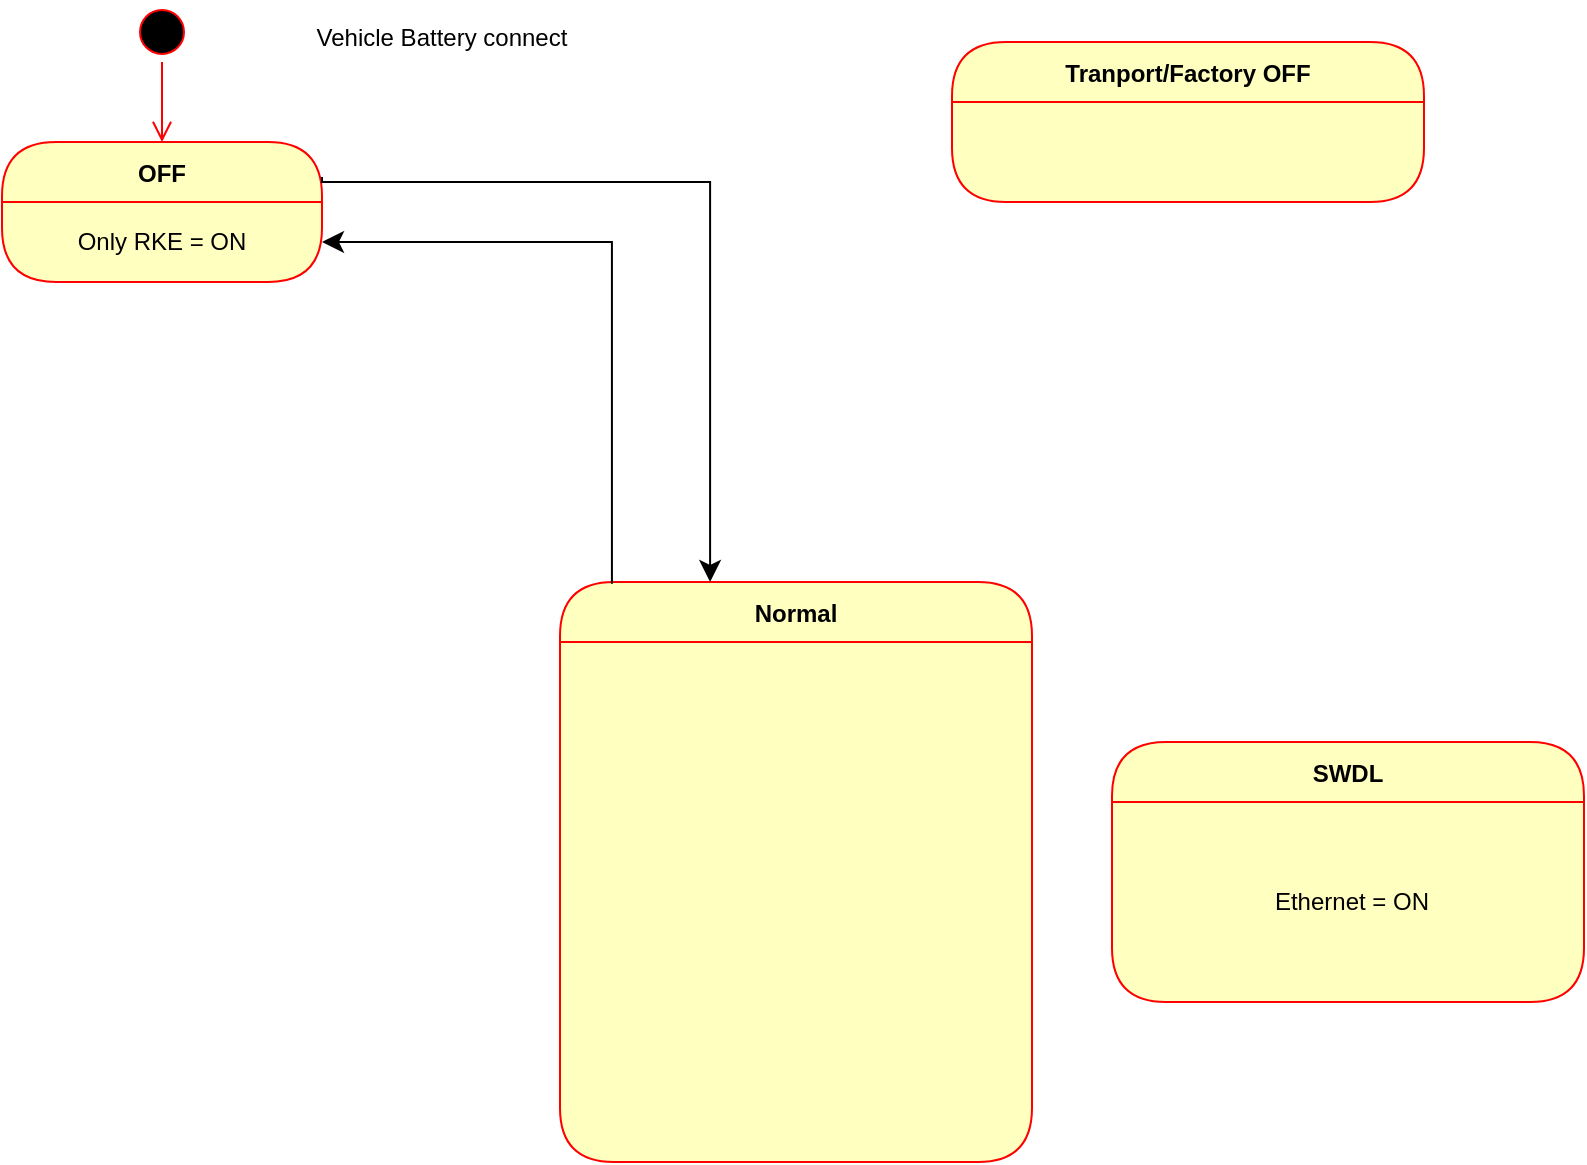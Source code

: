 <mxfile version="24.7.7">
  <diagram name="第 1 页" id="jBIgA9G6q5vrGvMzInNn">
    <mxGraphModel dx="1426" dy="749" grid="1" gridSize="10" guides="1" tooltips="1" connect="1" arrows="1" fold="1" page="1" pageScale="1" pageWidth="827" pageHeight="1169" math="0" shadow="0">
      <root>
        <mxCell id="0" />
        <mxCell id="1" parent="0" />
        <mxCell id="bTz3waCNItCcmKSCGlIO-1" value="OFF" style="swimlane;fontStyle=1;align=center;verticalAlign=middle;childLayout=stackLayout;horizontal=1;startSize=30;horizontalStack=0;resizeParent=0;resizeLast=1;container=0;fontColor=#000000;collapsible=0;rounded=1;arcSize=30;strokeColor=#ff0000;fillColor=#ffffc0;swimlaneFillColor=#ffffc0;dropTarget=0;" vertex="1" parent="1">
          <mxGeometry x="55" y="260" width="160" height="70" as="geometry" />
        </mxCell>
        <mxCell id="bTz3waCNItCcmKSCGlIO-2" value="Only RKE = ON" style="text;html=1;strokeColor=none;fillColor=none;align=center;verticalAlign=middle;spacingLeft=4;spacingRight=4;whiteSpace=wrap;overflow=hidden;rotatable=0;fontColor=#000000;" vertex="1" parent="bTz3waCNItCcmKSCGlIO-1">
          <mxGeometry y="30" width="160" height="40" as="geometry" />
        </mxCell>
        <mxCell id="bTz3waCNItCcmKSCGlIO-5" value="Vehicle Battery connect&lt;div&gt;&lt;br&gt;&lt;/div&gt;" style="text;strokeColor=none;align=center;fillColor=none;html=1;verticalAlign=middle;whiteSpace=wrap;rounded=0;" vertex="1" parent="1">
          <mxGeometry x="200" y="200" width="150" height="30" as="geometry" />
        </mxCell>
        <mxCell id="bTz3waCNItCcmKSCGlIO-6" value="" style="edgeStyle=elbowEdgeStyle;elbow=vertical;endArrow=classic;html=1;curved=0;rounded=0;endSize=8;startSize=8;" edge="1" parent="1">
          <mxGeometry width="50" height="50" relative="1" as="geometry">
            <mxPoint x="390" y="560" as="sourcePoint" />
            <mxPoint x="440" y="510" as="targetPoint" />
          </mxGeometry>
        </mxCell>
        <mxCell id="bTz3waCNItCcmKSCGlIO-8" value="Normal" style="swimlane;fontStyle=1;align=center;verticalAlign=middle;childLayout=stackLayout;horizontal=1;startSize=30;horizontalStack=0;resizeParent=0;resizeLast=1;container=0;fontColor=#000000;collapsible=0;rounded=1;arcSize=30;strokeColor=#ff0000;fillColor=#ffffc0;swimlaneFillColor=#ffffc0;dropTarget=0;" vertex="1" parent="1">
          <mxGeometry x="334" y="480" width="236" height="290" as="geometry" />
        </mxCell>
        <mxCell id="bTz3waCNItCcmKSCGlIO-14" value="" style="ellipse;html=1;shape=startState;fillColor=#000000;strokeColor=#ff0000;" vertex="1" parent="1">
          <mxGeometry x="120" y="190" width="30" height="30" as="geometry" />
        </mxCell>
        <mxCell id="bTz3waCNItCcmKSCGlIO-15" value="" style="edgeStyle=orthogonalEdgeStyle;html=1;verticalAlign=bottom;endArrow=open;endSize=8;strokeColor=#ff0000;rounded=0;entryX=0.5;entryY=0;entryDx=0;entryDy=0;" edge="1" source="bTz3waCNItCcmKSCGlIO-14" parent="1" target="bTz3waCNItCcmKSCGlIO-1">
          <mxGeometry relative="1" as="geometry">
            <mxPoint x="200" y="290" as="targetPoint" />
          </mxGeometry>
        </mxCell>
        <mxCell id="bTz3waCNItCcmKSCGlIO-20" value="" style="edgeStyle=elbowEdgeStyle;elbow=vertical;endArrow=classic;html=1;curved=0;rounded=0;endSize=8;startSize=8;exitX=1;exitY=0.25;exitDx=0;exitDy=0;entryX=0.318;entryY=0;entryDx=0;entryDy=0;entryPerimeter=0;" edge="1" parent="1" source="bTz3waCNItCcmKSCGlIO-1" target="bTz3waCNItCcmKSCGlIO-8">
          <mxGeometry width="50" height="50" relative="1" as="geometry">
            <mxPoint x="270" y="300" as="sourcePoint" />
            <mxPoint x="320" y="250" as="targetPoint" />
            <Array as="points">
              <mxPoint x="280" y="280" />
              <mxPoint x="330" y="300" />
            </Array>
          </mxGeometry>
        </mxCell>
        <mxCell id="bTz3waCNItCcmKSCGlIO-21" value="" style="edgeStyle=elbowEdgeStyle;elbow=vertical;endArrow=classic;html=1;curved=0;rounded=0;endSize=8;startSize=8;exitX=0.11;exitY=0.003;exitDx=0;exitDy=0;exitPerimeter=0;entryX=1;entryY=0.5;entryDx=0;entryDy=0;" edge="1" parent="1" source="bTz3waCNItCcmKSCGlIO-8" target="bTz3waCNItCcmKSCGlIO-2">
          <mxGeometry width="50" height="50" relative="1" as="geometry">
            <mxPoint x="340" y="420" as="sourcePoint" />
            <mxPoint x="250" y="330" as="targetPoint" />
            <Array as="points">
              <mxPoint x="290" y="310" />
              <mxPoint x="131.5" y="430" />
            </Array>
          </mxGeometry>
        </mxCell>
        <mxCell id="bTz3waCNItCcmKSCGlIO-22" value="Tranport/Factory OFF" style="swimlane;fontStyle=1;align=center;verticalAlign=middle;childLayout=stackLayout;horizontal=1;startSize=30;horizontalStack=0;resizeParent=0;resizeLast=1;container=0;fontColor=#000000;collapsible=0;rounded=1;arcSize=30;strokeColor=#ff0000;fillColor=#ffffc0;swimlaneFillColor=#ffffc0;dropTarget=0;" vertex="1" parent="1">
          <mxGeometry x="530" y="210" width="236" height="80" as="geometry" />
        </mxCell>
        <mxCell id="bTz3waCNItCcmKSCGlIO-23" value="SWDL" style="swimlane;fontStyle=1;align=center;verticalAlign=middle;childLayout=stackLayout;horizontal=1;startSize=30;horizontalStack=0;resizeParent=0;resizeLast=1;container=0;fontColor=#000000;collapsible=0;rounded=1;arcSize=30;strokeColor=#ff0000;fillColor=#ffffc0;swimlaneFillColor=#ffffc0;dropTarget=0;" vertex="1" parent="1">
          <mxGeometry x="610" y="560" width="236" height="130" as="geometry" />
        </mxCell>
        <mxCell id="bTz3waCNItCcmKSCGlIO-24" value="Ethernet = ON" style="text;strokeColor=none;align=center;fillColor=none;html=1;verticalAlign=middle;whiteSpace=wrap;rounded=0;" vertex="1" parent="1">
          <mxGeometry x="630" y="600" width="200" height="80" as="geometry" />
        </mxCell>
      </root>
    </mxGraphModel>
  </diagram>
</mxfile>
